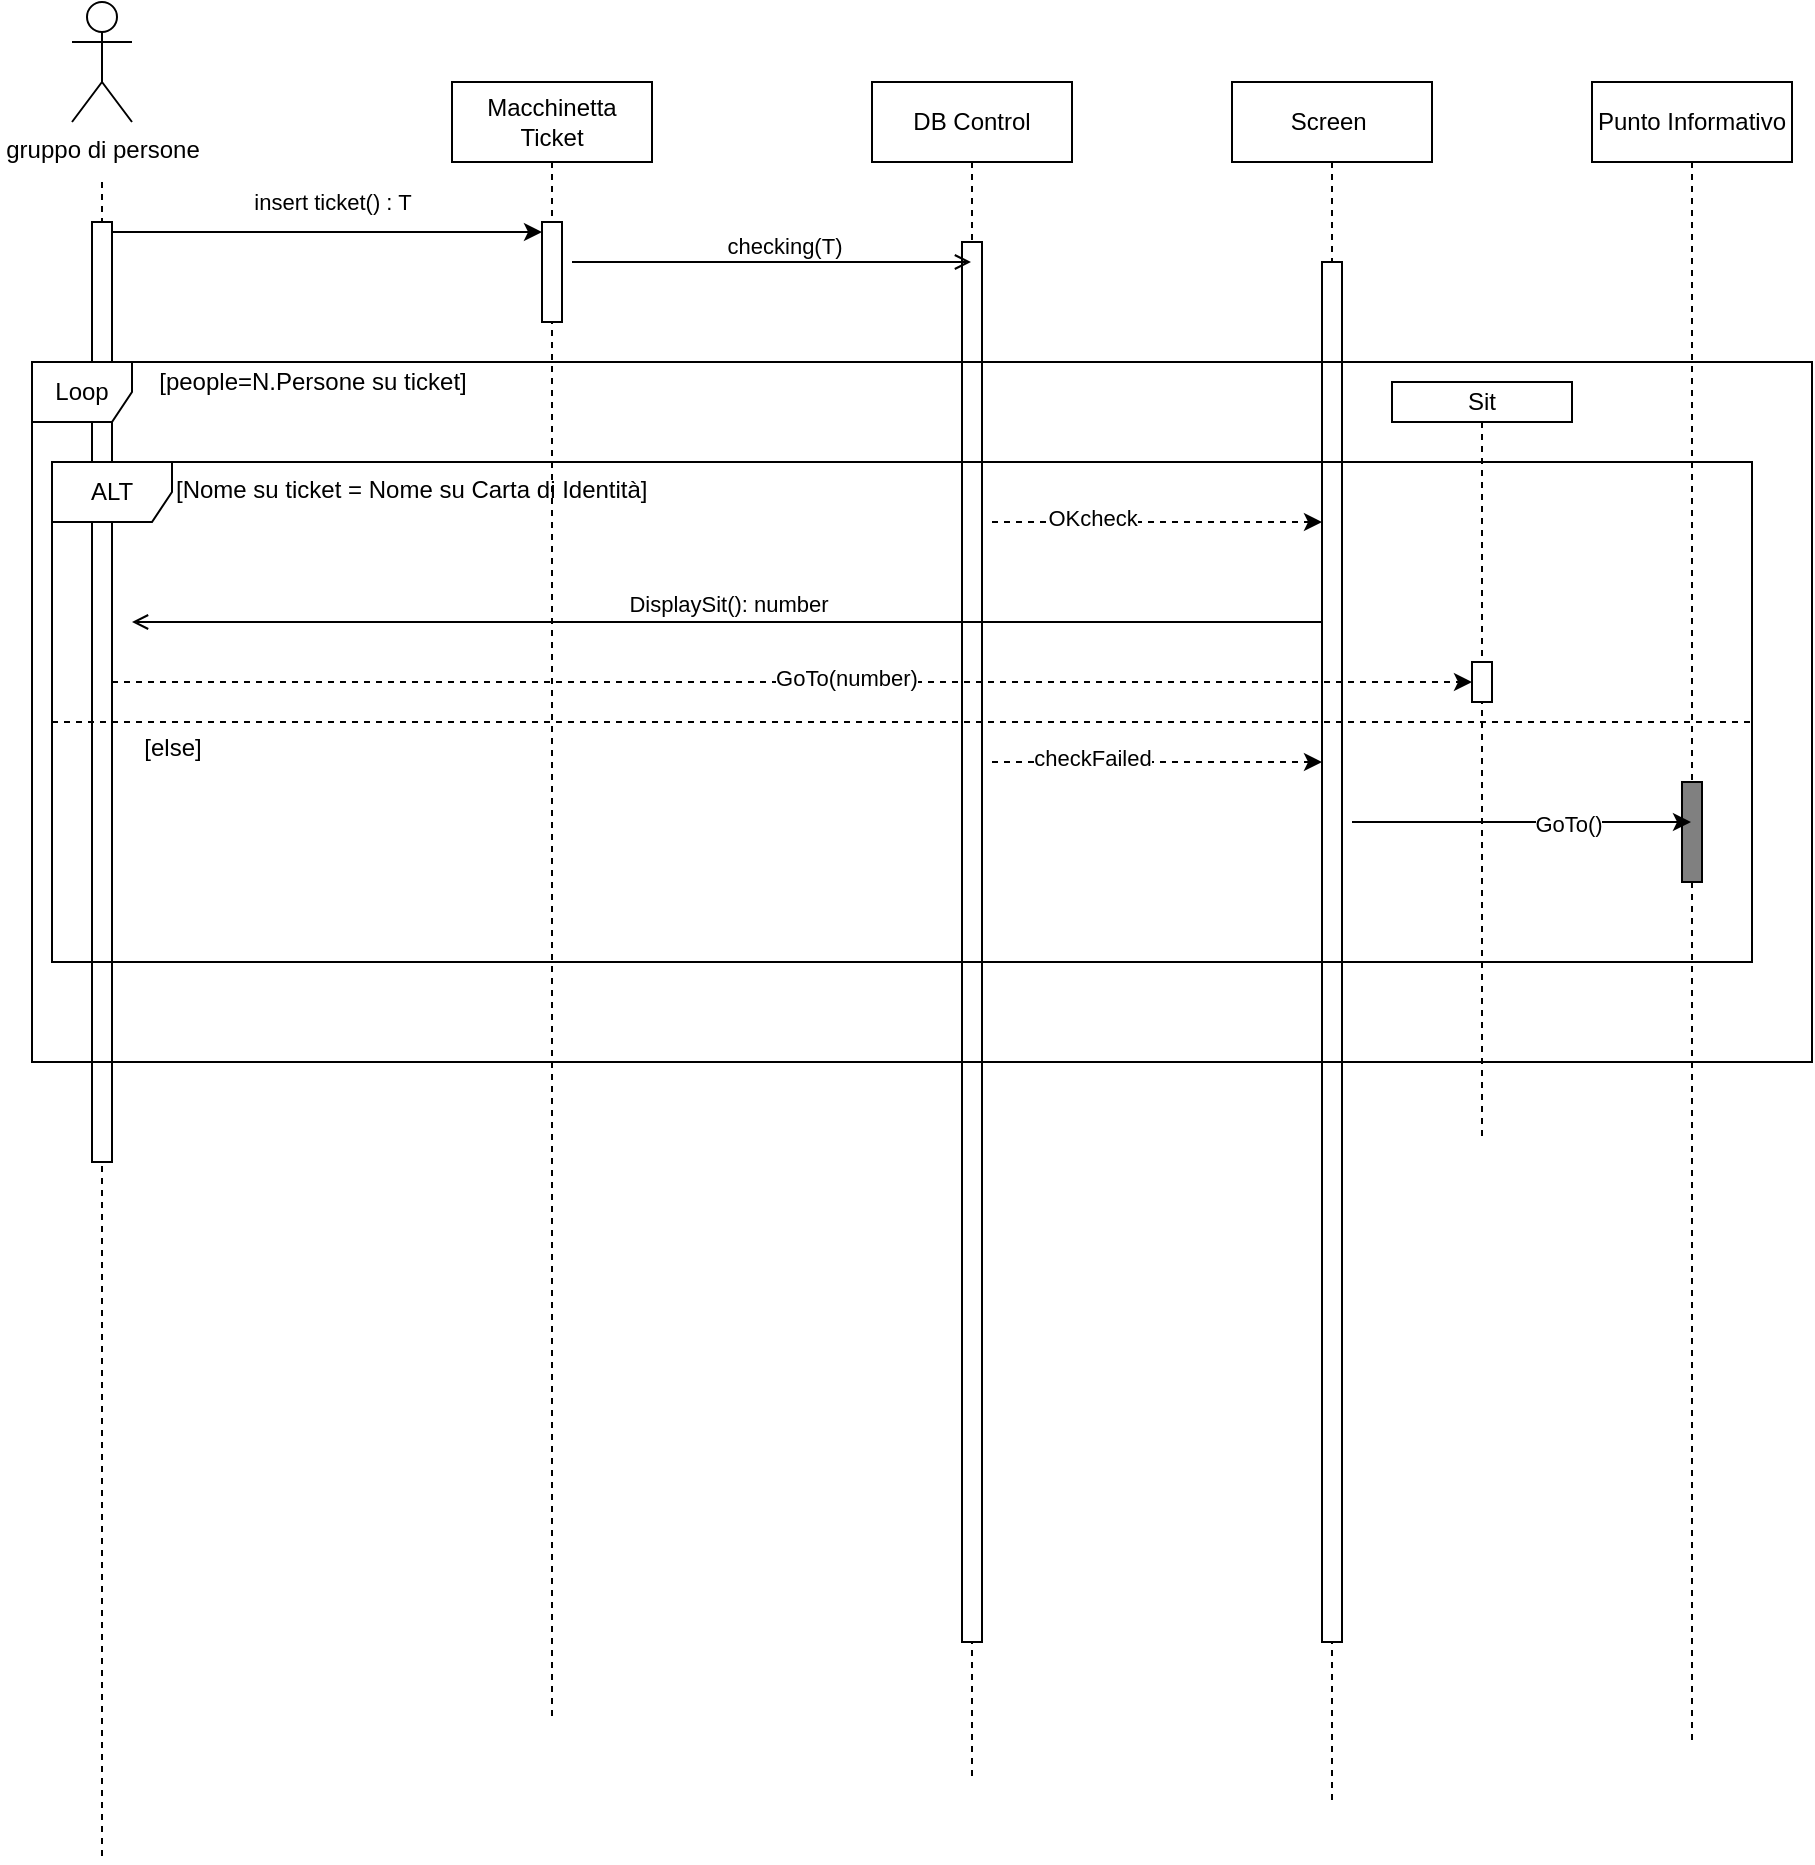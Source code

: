 <mxfile version="24.8.8" pages="5">
  <diagram name="Page-1" id="0R97-aA20Iwr5AAmAF8h">
    <mxGraphModel grid="1" page="1" gridSize="10" guides="1" tooltips="1" connect="1" arrows="1" fold="1" pageScale="1" pageWidth="850" pageHeight="1100" math="0" shadow="0">
      <root>
        <mxCell id="0" />
        <mxCell id="1" parent="0" />
        <mxCell id="XvwWXi0JNUm9FsYkXVrG-7" value="DB Control" style="shape=umlLifeline;perimeter=lifelinePerimeter;whiteSpace=wrap;html=1;container=1;dropTarget=0;collapsible=0;recursiveResize=0;outlineConnect=0;portConstraint=eastwest;newEdgeStyle={&quot;edgeStyle&quot;:&quot;elbowEdgeStyle&quot;,&quot;elbow&quot;:&quot;vertical&quot;,&quot;curved&quot;:0,&quot;rounded&quot;:0};" vertex="1" parent="1">
          <mxGeometry x="470" y="120" width="100" height="850" as="geometry" />
        </mxCell>
        <mxCell id="XvwWXi0JNUm9FsYkXVrG-12" value="" style="html=1;points=[[0,0,0,0,5],[0,1,0,0,-5],[1,0,0,0,5],[1,1,0,0,-5]];perimeter=orthogonalPerimeter;outlineConnect=0;targetShapes=umlLifeline;portConstraint=eastwest;newEdgeStyle={&quot;curved&quot;:0,&quot;rounded&quot;:0};" vertex="1" parent="XvwWXi0JNUm9FsYkXVrG-7">
          <mxGeometry x="45" y="80" width="10" height="700" as="geometry" />
        </mxCell>
        <mxCell id="XvwWXi0JNUm9FsYkXVrG-9" value="Macchinetta Ticket" style="shape=umlLifeline;perimeter=lifelinePerimeter;whiteSpace=wrap;html=1;container=1;dropTarget=0;collapsible=0;recursiveResize=0;outlineConnect=0;portConstraint=eastwest;newEdgeStyle={&quot;edgeStyle&quot;:&quot;elbowEdgeStyle&quot;,&quot;elbow&quot;:&quot;vertical&quot;,&quot;curved&quot;:0,&quot;rounded&quot;:0};" vertex="1" parent="1">
          <mxGeometry x="260" y="120" width="100" height="820" as="geometry" />
        </mxCell>
        <mxCell id="XvwWXi0JNUm9FsYkXVrG-10" value="" style="html=1;points=[[0,0,0,0,5],[0,1,0,0,-5],[1,0,0,0,5],[1,1,0,0,-5]];perimeter=orthogonalPerimeter;outlineConnect=0;targetShapes=umlLifeline;portConstraint=eastwest;newEdgeStyle={&quot;curved&quot;:0,&quot;rounded&quot;:0};" vertex="1" parent="XvwWXi0JNUm9FsYkXVrG-9">
          <mxGeometry x="45" y="70" width="10" height="50" as="geometry" />
        </mxCell>
        <mxCell id="XvwWXi0JNUm9FsYkXVrG-11" value="gruppo di persone" style="shape=umlActor;verticalLabelPosition=bottom;verticalAlign=top;html=1;" vertex="1" parent="1">
          <mxGeometry x="70" y="80" width="30" height="60" as="geometry" />
        </mxCell>
        <mxCell id="XvwWXi0JNUm9FsYkXVrG-14" value="Punto Informativo" style="shape=umlLifeline;perimeter=lifelinePerimeter;whiteSpace=wrap;html=1;container=1;dropTarget=0;collapsible=0;recursiveResize=0;outlineConnect=0;portConstraint=eastwest;newEdgeStyle={&quot;edgeStyle&quot;:&quot;elbowEdgeStyle&quot;,&quot;elbow&quot;:&quot;vertical&quot;,&quot;curved&quot;:0,&quot;rounded&quot;:0};" vertex="1" parent="1">
          <mxGeometry x="830" y="120" width="100" height="830" as="geometry" />
        </mxCell>
        <mxCell id="XvwWXi0JNUm9FsYkXVrG-15" value="" style="html=1;points=[[0,0,0,0,5],[0,1,0,0,-5],[1,0,0,0,5],[1,1,0,0,-5]];perimeter=orthogonalPerimeter;outlineConnect=0;targetShapes=umlLifeline;portConstraint=eastwest;newEdgeStyle={&quot;curved&quot;:0,&quot;rounded&quot;:0};fillColor=#808080;" vertex="1" parent="XvwWXi0JNUm9FsYkXVrG-14">
          <mxGeometry x="45" y="350" width="10" height="50" as="geometry" />
        </mxCell>
        <mxCell id="XvwWXi0JNUm9FsYkXVrG-16" value="Screen&amp;nbsp;" style="shape=umlLifeline;perimeter=lifelinePerimeter;whiteSpace=wrap;html=1;container=1;dropTarget=0;collapsible=0;recursiveResize=0;outlineConnect=0;portConstraint=eastwest;newEdgeStyle={&quot;edgeStyle&quot;:&quot;elbowEdgeStyle&quot;,&quot;elbow&quot;:&quot;vertical&quot;,&quot;curved&quot;:0,&quot;rounded&quot;:0};" vertex="1" parent="1">
          <mxGeometry x="650" y="120" width="100" height="860" as="geometry" />
        </mxCell>
        <mxCell id="XvwWXi0JNUm9FsYkXVrG-17" value="" style="html=1;points=[[0,0,0,0,5],[0,1,0,0,-5],[1,0,0,0,5],[1,1,0,0,-5]];perimeter=orthogonalPerimeter;outlineConnect=0;targetShapes=umlLifeline;portConstraint=eastwest;newEdgeStyle={&quot;curved&quot;:0,&quot;rounded&quot;:0};" vertex="1" parent="XvwWXi0JNUm9FsYkXVrG-16">
          <mxGeometry x="45" y="90" width="10" height="690" as="geometry" />
        </mxCell>
        <mxCell id="XvwWXi0JNUm9FsYkXVrG-18" value="" style="shape=umlLifeline;perimeter=lifelinePerimeter;whiteSpace=wrap;html=1;container=1;dropTarget=0;collapsible=0;recursiveResize=0;outlineConnect=0;portConstraint=eastwest;newEdgeStyle={&quot;edgeStyle&quot;:&quot;elbowEdgeStyle&quot;,&quot;elbow&quot;:&quot;vertical&quot;,&quot;curved&quot;:0,&quot;rounded&quot;:0};size=0;" vertex="1" parent="1">
          <mxGeometry x="35" y="170" width="100" height="840" as="geometry" />
        </mxCell>
        <mxCell id="XvwWXi0JNUm9FsYkXVrG-19" value="" style="html=1;points=[[0,0,0,0,5],[0,1,0,0,-5],[1,0,0,0,5],[1,1,0,0,-5]];perimeter=orthogonalPerimeter;outlineConnect=0;targetShapes=umlLifeline;portConstraint=eastwest;newEdgeStyle={&quot;curved&quot;:0,&quot;rounded&quot;:0};" vertex="1" parent="XvwWXi0JNUm9FsYkXVrG-18">
          <mxGeometry x="45" y="20" width="10" height="470" as="geometry" />
        </mxCell>
        <mxCell id="XvwWXi0JNUm9FsYkXVrG-21" value="" style="endArrow=classic;html=1;rounded=0;exitX=1;exitY=0;exitDx=0;exitDy=5;exitPerimeter=0;entryX=0;entryY=0;entryDx=0;entryDy=5;entryPerimeter=0;" edge="1" parent="1" source="XvwWXi0JNUm9FsYkXVrG-19" target="XvwWXi0JNUm9FsYkXVrG-10">
          <mxGeometry width="50" height="50" relative="1" as="geometry">
            <mxPoint x="460" y="380" as="sourcePoint" />
            <mxPoint x="510" y="330" as="targetPoint" />
          </mxGeometry>
        </mxCell>
        <mxCell id="XvwWXi0JNUm9FsYkXVrG-22" value="insert ticket() : T" style="edgeLabel;html=1;align=center;verticalAlign=middle;resizable=0;points=[];" connectable="0" vertex="1" parent="XvwWXi0JNUm9FsYkXVrG-21">
          <mxGeometry x="-0.04" y="-3" relative="1" as="geometry">
            <mxPoint x="7" y="-18" as="offset" />
          </mxGeometry>
        </mxCell>
        <mxCell id="XvwWXi0JNUm9FsYkXVrG-25" value="Loop" style="shape=umlFrame;whiteSpace=wrap;html=1;pointerEvents=0;recursiveResize=0;container=1;collapsible=0;width=50;" vertex="1" parent="1">
          <mxGeometry x="50" y="260" width="890" height="350" as="geometry" />
        </mxCell>
        <mxCell id="XvwWXi0JNUm9FsYkXVrG-29" value="ALT" style="shape=umlFrame;whiteSpace=wrap;html=1;pointerEvents=0;recursiveResize=0;container=1;collapsible=0;width=60;height=30;" vertex="1" parent="XvwWXi0JNUm9FsYkXVrG-25">
          <mxGeometry x="10" y="50" width="850" height="250" as="geometry" />
        </mxCell>
        <mxCell id="XvwWXi0JNUm9FsYkXVrG-30" value="[Nome su ticket = Nome su Carta di Identità]" style="text;html=1;" vertex="1" parent="XvwWXi0JNUm9FsYkXVrG-29">
          <mxGeometry width="250" height="20" relative="1" as="geometry">
            <mxPoint x="60" as="offset" />
          </mxGeometry>
        </mxCell>
        <mxCell id="XvwWXi0JNUm9FsYkXVrG-31" value="" style="line;strokeWidth=1;dashed=1;labelPosition=center;verticalLabelPosition=bottom;align=left;verticalAlign=top;spacingLeft=20;spacingTop=15;html=1;whiteSpace=wrap;" vertex="1" parent="XvwWXi0JNUm9FsYkXVrG-29">
          <mxGeometry y="125" width="850" height="10" as="geometry" />
        </mxCell>
        <mxCell id="XvwWXi0JNUm9FsYkXVrG-36" value="" style="html=1;labelBackgroundColor=#ffffff;startArrow=none;startFill=0;startSize=6;endArrow=classic;endFill=1;endSize=6;jettySize=auto;orthogonalLoop=1;strokeWidth=1;dashed=1;fontSize=14;rounded=0;" edge="1" parent="XvwWXi0JNUm9FsYkXVrG-29" target="XvwWXi0JNUm9FsYkXVrG-17">
          <mxGeometry width="60" height="60" relative="1" as="geometry">
            <mxPoint x="470" y="30" as="sourcePoint" />
            <mxPoint x="605" y="30" as="targetPoint" />
          </mxGeometry>
        </mxCell>
        <mxCell id="XvwWXi0JNUm9FsYkXVrG-37" value="OKcheck" style="edgeLabel;html=1;align=center;verticalAlign=middle;resizable=0;points=[];" connectable="0" vertex="1" parent="XvwWXi0JNUm9FsYkXVrG-36">
          <mxGeometry x="-0.399" y="2" relative="1" as="geometry">
            <mxPoint as="offset" />
          </mxGeometry>
        </mxCell>
        <mxCell id="XvwWXi0JNUm9FsYkXVrG-40" value="" style="html=1;labelBackgroundColor=#ffffff;startArrow=none;startFill=0;startSize=6;endArrow=classic;endFill=1;endSize=6;jettySize=auto;orthogonalLoop=1;strokeWidth=1;dashed=1;fontSize=14;rounded=0;" edge="1" parent="XvwWXi0JNUm9FsYkXVrG-29">
          <mxGeometry width="60" height="60" relative="1" as="geometry">
            <mxPoint x="470" y="150" as="sourcePoint" />
            <mxPoint x="635" y="150" as="targetPoint" />
          </mxGeometry>
        </mxCell>
        <mxCell id="XvwWXi0JNUm9FsYkXVrG-41" value="checkFailed" style="edgeLabel;html=1;align=center;verticalAlign=middle;resizable=0;points=[];" connectable="0" vertex="1" parent="XvwWXi0JNUm9FsYkXVrG-40">
          <mxGeometry x="-0.399" y="2" relative="1" as="geometry">
            <mxPoint as="offset" />
          </mxGeometry>
        </mxCell>
        <mxCell id="XvwWXi0JNUm9FsYkXVrG-42" value="" style="edgeStyle=none;orthogonalLoop=1;jettySize=auto;html=1;rounded=0;" edge="1" parent="XvwWXi0JNUm9FsYkXVrG-29" target="XvwWXi0JNUm9FsYkXVrG-14">
          <mxGeometry width="100" relative="1" as="geometry">
            <mxPoint x="650" y="180" as="sourcePoint" />
            <mxPoint x="750" y="180" as="targetPoint" />
            <Array as="points" />
          </mxGeometry>
        </mxCell>
        <mxCell id="XvwWXi0JNUm9FsYkXVrG-43" value="GoTo()" style="edgeLabel;html=1;align=center;verticalAlign=middle;resizable=0;points=[];" connectable="0" vertex="1" parent="XvwWXi0JNUm9FsYkXVrG-42">
          <mxGeometry x="0.268" y="-1" relative="1" as="geometry">
            <mxPoint as="offset" />
          </mxGeometry>
        </mxCell>
        <mxCell id="XvwWXi0JNUm9FsYkXVrG-50" value="" style="html=1;labelBackgroundColor=#ffffff;startArrow=none;startFill=0;startSize=6;endArrow=classic;endFill=1;endSize=6;jettySize=auto;orthogonalLoop=1;strokeWidth=1;dashed=1;fontSize=14;rounded=0;" edge="1" parent="XvwWXi0JNUm9FsYkXVrG-29">
          <mxGeometry width="60" height="60" relative="1" as="geometry">
            <mxPoint x="30" y="110" as="sourcePoint" />
            <mxPoint x="710" y="110" as="targetPoint" />
          </mxGeometry>
        </mxCell>
        <mxCell id="XvwWXi0JNUm9FsYkXVrG-51" value="GoTo(number)" style="edgeLabel;html=1;align=center;verticalAlign=middle;resizable=0;points=[];" connectable="0" vertex="1" parent="XvwWXi0JNUm9FsYkXVrG-50">
          <mxGeometry x="0.079" y="2" relative="1" as="geometry">
            <mxPoint as="offset" />
          </mxGeometry>
        </mxCell>
        <mxCell id="XvwWXi0JNUm9FsYkXVrG-33" value="[people=N.Persone su ticket]" style="text;html=1;align=center;verticalAlign=middle;resizable=0;points=[];autosize=1;strokeColor=none;fillColor=none;" vertex="1" parent="XvwWXi0JNUm9FsYkXVrG-25">
          <mxGeometry x="50" y="-5" width="180" height="30" as="geometry" />
        </mxCell>
        <mxCell id="XvwWXi0JNUm9FsYkXVrG-46" value="Sit" style="shape=umlLifeline;perimeter=lifelinePerimeter;whiteSpace=wrap;html=1;container=1;dropTarget=0;collapsible=0;recursiveResize=0;outlineConnect=0;portConstraint=eastwest;newEdgeStyle={&quot;edgeStyle&quot;:&quot;elbowEdgeStyle&quot;,&quot;elbow&quot;:&quot;vertical&quot;,&quot;curved&quot;:0,&quot;rounded&quot;:0};size=20;" vertex="1" parent="XvwWXi0JNUm9FsYkXVrG-25">
          <mxGeometry x="680" y="10" width="90" height="380" as="geometry" />
        </mxCell>
        <mxCell id="XvwWXi0JNUm9FsYkXVrG-47" value="" style="html=1;points=[[0,0,0,0,5],[0,1,0,0,-5],[1,0,0,0,5],[1,1,0,0,-5]];perimeter=orthogonalPerimeter;outlineConnect=0;targetShapes=umlLifeline;portConstraint=eastwest;newEdgeStyle={&quot;curved&quot;:0,&quot;rounded&quot;:0};" vertex="1" parent="XvwWXi0JNUm9FsYkXVrG-46">
          <mxGeometry x="40" y="140" width="10" height="20" as="geometry" />
        </mxCell>
        <mxCell id="XvwWXi0JNUm9FsYkXVrG-35" value="[else]" style="text;html=1;align=center;verticalAlign=middle;resizable=0;points=[];autosize=1;strokeColor=none;fillColor=none;" vertex="1" parent="1">
          <mxGeometry x="95" y="438" width="50" height="30" as="geometry" />
        </mxCell>
        <mxCell id="XvwWXi0JNUm9FsYkXVrG-52" value="" style="html=1;verticalAlign=bottom;labelBackgroundColor=none;endArrow=open;endFill=0;rounded=0;" edge="1" parent="1" target="XvwWXi0JNUm9FsYkXVrG-7">
          <mxGeometry width="160" relative="1" as="geometry">
            <mxPoint x="320" y="210" as="sourcePoint" />
            <mxPoint x="480" y="210" as="targetPoint" />
          </mxGeometry>
        </mxCell>
        <mxCell id="XvwWXi0JNUm9FsYkXVrG-53" value="checking(T)" style="edgeLabel;html=1;align=center;verticalAlign=middle;resizable=0;points=[];" connectable="0" vertex="1" parent="XvwWXi0JNUm9FsYkXVrG-52">
          <mxGeometry x="0.056" y="8" relative="1" as="geometry">
            <mxPoint as="offset" />
          </mxGeometry>
        </mxCell>
        <mxCell id="XvwWXi0JNUm9FsYkXVrG-54" value="&lt;span style=&quot;background-color: rgb(255, 255, 255);&quot;&gt;DisplaySit(): number&lt;/span&gt;" style="html=1;verticalAlign=bottom;labelBackgroundColor=none;endArrow=open;endFill=0;rounded=0;" edge="1" parent="1" source="XvwWXi0JNUm9FsYkXVrG-17">
          <mxGeometry width="160" relative="1" as="geometry">
            <mxPoint x="490" y="380" as="sourcePoint" />
            <mxPoint x="100" y="390" as="targetPoint" />
          </mxGeometry>
        </mxCell>
      </root>
    </mxGraphModel>
  </diagram>
  <diagram id="bZE7wSgFILEbB5xhID7Z" name="Page-5">
    <mxGraphModel grid="1" page="1" gridSize="10" guides="1" tooltips="1" connect="1" arrows="1" fold="1" pageScale="1" pageWidth="850" pageHeight="1100" math="0" shadow="0">
      <root>
        <mxCell id="0" />
        <mxCell id="1" parent="0" />
        <mxCell id="5WeY3YckCjlo0PipBaV6-1" value="" style="ellipse;fillColor=strokeColor;html=1;" vertex="1" parent="1">
          <mxGeometry x="380" y="90" width="30" height="30" as="geometry" />
        </mxCell>
        <mxCell id="5WeY3YckCjlo0PipBaV6-3" value="" style="endArrow=open;startArrow=none;endFill=0;startFill=0;endSize=8;html=1;verticalAlign=bottom;labelBackgroundColor=none;strokeWidth=1;rounded=0;" edge="1" parent="1">
          <mxGeometry width="160" relative="1" as="geometry">
            <mxPoint x="394.5" y="110" as="sourcePoint" />
            <mxPoint x="394.5" y="200" as="targetPoint" />
          </mxGeometry>
        </mxCell>
        <mxCell id="5WeY3YckCjlo0PipBaV6-6" value="Vuoto" style="shape=folder;align=center;verticalAlign=middle;fontStyle=0;tabWidth=100;tabHeight=30;tabPosition=left;html=1;boundedLbl=1;labelInHeader=1;rounded=1;absoluteArcSize=1;arcSize=10;whiteSpace=wrap;" vertex="1" parent="1">
          <mxGeometry x="340" y="200" width="140" height="90" as="geometry" />
        </mxCell>
        <mxCell id="5WeY3YckCjlo0PipBaV6-9" value="entry/ PostiFree = total" style="text;html=1;align=center;verticalAlign=middle;resizable=0;points=[];autosize=1;strokeColor=none;fillColor=none;" vertex="1" parent="1">
          <mxGeometry x="340" y="238" width="140" height="30" as="geometry" />
        </mxCell>
        <mxCell id="5WeY3YckCjlo0PipBaV6-10" value="" style="endArrow=open;startArrow=none;endFill=0;startFill=0;endSize=8;html=1;verticalAlign=bottom;labelBackgroundColor=none;strokeWidth=1;rounded=0;" edge="1" parent="1">
          <mxGeometry width="160" relative="1" as="geometry">
            <mxPoint x="460" y="290" as="sourcePoint" />
            <mxPoint x="460" y="380" as="targetPoint" />
          </mxGeometry>
        </mxCell>
        <mxCell id="5WeY3YckCjlo0PipBaV6-11" value="parzialmente occupati" style="rounded=1;whiteSpace=wrap;html=1;" vertex="1" parent="1">
          <mxGeometry x="350" y="380" width="120" height="60" as="geometry" />
        </mxCell>
        <mxCell id="5WeY3YckCjlo0PipBaV6-12" value="" style="endArrow=open;startArrow=none;endFill=0;startFill=0;endSize=8;html=1;verticalAlign=bottom;labelBackgroundColor=none;strokeWidth=1;rounded=0;entryX=0.25;entryY=1;entryDx=0;entryDy=0;entryPerimeter=0;exitX=0.192;exitY=-0.033;exitDx=0;exitDy=0;exitPerimeter=0;" edge="1" parent="1" source="5WeY3YckCjlo0PipBaV6-11" target="5WeY3YckCjlo0PipBaV6-6">
          <mxGeometry width="160" relative="1" as="geometry">
            <mxPoint x="310" y="290" as="sourcePoint" />
            <mxPoint x="310" y="380" as="targetPoint" />
          </mxGeometry>
        </mxCell>
        <mxCell id="5WeY3YckCjlo0PipBaV6-13" value="" style="endArrow=open;startArrow=none;endFill=0;startFill=0;endSize=8;html=1;verticalAlign=bottom;labelBackgroundColor=none;strokeWidth=1;rounded=0;exitX=1;exitY=0.25;exitDx=0;exitDy=0;edgeStyle=orthogonalEdgeStyle;entryX=1;entryY=1;entryDx=0;entryDy=0;" edge="1" parent="1" source="5WeY3YckCjlo0PipBaV6-11" target="5WeY3YckCjlo0PipBaV6-11">
          <mxGeometry width="160" relative="1" as="geometry">
            <mxPoint x="510" y="380" as="sourcePoint" />
            <mxPoint x="640" y="440" as="targetPoint" />
            <Array as="points">
              <mxPoint x="530" y="395" />
              <mxPoint x="530" y="441" />
            </Array>
          </mxGeometry>
        </mxCell>
        <mxCell id="5WeY3YckCjlo0PipBaV6-15" value="" style="endArrow=open;startArrow=none;endFill=0;startFill=0;endSize=8;html=1;verticalAlign=bottom;labelBackgroundColor=none;strokeWidth=1;rounded=0;exitX=0;exitY=0.25;exitDx=0;exitDy=0;edgeStyle=orthogonalEdgeStyle;entryX=0;entryY=1;entryDx=0;entryDy=0;" edge="1" parent="1" source="5WeY3YckCjlo0PipBaV6-11" target="5WeY3YckCjlo0PipBaV6-11">
          <mxGeometry width="160" relative="1" as="geometry">
            <mxPoint x="70" y="40" as="sourcePoint" />
            <mxPoint x="220" y="330" as="targetPoint" />
            <Array as="points">
              <mxPoint x="350" y="390" />
              <mxPoint x="280" y="390" />
              <mxPoint x="280" y="440" />
            </Array>
          </mxGeometry>
        </mxCell>
        <mxCell id="5WeY3YckCjlo0PipBaV6-16" value="Full" style="shape=folder;align=center;verticalAlign=middle;fontStyle=0;tabWidth=100;tabHeight=30;tabPosition=left;html=1;boundedLbl=1;labelInHeader=1;rounded=1;absoluteArcSize=1;arcSize=10;whiteSpace=wrap;" vertex="1" parent="1">
          <mxGeometry x="350" y="550" width="140" height="90" as="geometry" />
        </mxCell>
        <mxCell id="5WeY3YckCjlo0PipBaV6-17" value="" style="endArrow=open;startArrow=none;endFill=0;startFill=0;endSize=8;html=1;verticalAlign=bottom;labelBackgroundColor=none;strokeWidth=1;rounded=0;entryX=0.25;entryY=1;entryDx=0;entryDy=0;exitX=0.192;exitY=-0.033;exitDx=0;exitDy=0;exitPerimeter=0;" edge="1" parent="1" target="5WeY3YckCjlo0PipBaV6-11">
          <mxGeometry width="160" relative="1" as="geometry">
            <mxPoint x="378" y="548" as="sourcePoint" />
            <mxPoint x="380" y="460" as="targetPoint" />
          </mxGeometry>
        </mxCell>
        <mxCell id="5WeY3YckCjlo0PipBaV6-18" value="" style="endArrow=open;startArrow=none;endFill=0;startFill=0;endSize=8;html=1;verticalAlign=bottom;labelBackgroundColor=none;strokeWidth=1;rounded=0;entryX=0;entryY=0;entryDx=100;entryDy=0;entryPerimeter=0;" edge="1" parent="1" target="5WeY3YckCjlo0PipBaV6-16">
          <mxGeometry width="160" relative="1" as="geometry">
            <mxPoint x="450" y="440" as="sourcePoint" />
            <mxPoint x="450" y="530" as="targetPoint" />
          </mxGeometry>
        </mxCell>
        <mxCell id="5WeY3YckCjlo0PipBaV6-19" value="in / freeSeats--" style="text;html=1;align=center;verticalAlign=middle;resizable=0;points=[];autosize=1;strokeColor=none;fillColor=none;" vertex="1" parent="1">
          <mxGeometry x="470" y="300" width="100" height="30" as="geometry" />
        </mxCell>
        <mxCell id="5WeY3YckCjlo0PipBaV6-20" value="in [freeSeats &amp;gt; 1] / FreeSeats --" style="text;html=1;align=center;verticalAlign=middle;resizable=0;points=[];autosize=1;strokeColor=none;fillColor=none;" vertex="1" parent="1">
          <mxGeometry x="490" y="370" width="190" height="30" as="geometry" />
        </mxCell>
        <mxCell id="5WeY3YckCjlo0PipBaV6-21" value="out [freeSeats &amp;lt; total - 1] / FreeSeats ++" style="text;html=1;align=center;verticalAlign=middle;resizable=0;points=[];autosize=1;strokeColor=none;fillColor=none;" vertex="1" parent="1">
          <mxGeometry x="110" y="360" width="240" height="30" as="geometry" />
        </mxCell>
        <mxCell id="5WeY3YckCjlo0PipBaV6-22" value="&lt;span style=&quot;color: rgb(0, 0, 0); font-family: Helvetica; font-size: 12px; font-style: normal; font-variant-ligatures: normal; font-variant-caps: normal; font-weight: 400; letter-spacing: normal; orphans: 2; text-align: center; text-indent: 0px; text-transform: none; widows: 2; word-spacing: 0px; -webkit-text-stroke-width: 0px; white-space: nowrap; background-color: rgb(251, 251, 251); text-decoration-thickness: initial; text-decoration-style: initial; text-decoration-color: initial; display: inline !important; float: none;&quot;&gt;in [freeSeats&amp;nbsp; 1] / FreeSeats --&lt;/span&gt;" style="text;whiteSpace=wrap;html=1;" vertex="1" parent="1">
          <mxGeometry x="470" y="490" width="200" height="40" as="geometry" />
        </mxCell>
        <mxCell id="5WeY3YckCjlo0PipBaV6-23" value="out / FreeSeats ++" style="text;html=1;align=center;verticalAlign=middle;resizable=0;points=[];autosize=1;strokeColor=none;fillColor=none;" vertex="1" parent="1">
          <mxGeometry x="250" y="490" width="120" height="30" as="geometry" />
        </mxCell>
        <mxCell id="5WeY3YckCjlo0PipBaV6-24" value="&lt;span style=&quot;color: rgb(0, 0, 0); font-family: Helvetica; font-size: 12px; font-style: normal; font-variant-ligatures: normal; font-variant-caps: normal; font-weight: 400; letter-spacing: normal; orphans: 2; text-align: center; text-indent: 0px; text-transform: none; widows: 2; word-spacing: 0px; -webkit-text-stroke-width: 0px; white-space: nowrap; background-color: rgb(251, 251, 251); text-decoration-thickness: initial; text-decoration-style: initial; text-decoration-color: initial; display: inline !important; float: none;&quot;&gt;out [freeSeats == total - 1] / FreeSeats ++&lt;/span&gt;" style="text;whiteSpace=wrap;html=1;" vertex="1" parent="1">
          <mxGeometry x="140" y="300" width="250" height="40" as="geometry" />
        </mxCell>
      </root>
    </mxGraphModel>
  </diagram>
  <diagram id="PI8_q_xNOKY1vZcPeqg1" name="Page-2">
    <mxGraphModel grid="1" page="1" gridSize="10" guides="1" tooltips="1" connect="1" arrows="1" fold="1" pageScale="1" pageWidth="850" pageHeight="1100" math="0" shadow="0">
      <root>
        <mxCell id="0" />
        <mxCell id="1" parent="0" />
        <mxCell id="WiCvmb4gP9_r95TjXvdp-1" value="" style="ellipse;fillColor=strokeColor;html=1;" vertex="1" parent="1">
          <mxGeometry x="380" y="60" width="30" height="30" as="geometry" />
        </mxCell>
        <mxCell id="WiCvmb4gP9_r95TjXvdp-2" value="ingresso" style="rounded=1;whiteSpace=wrap;html=1;" vertex="1" parent="1">
          <mxGeometry x="345" y="170" width="100" height="50" as="geometry" />
        </mxCell>
        <mxCell id="WiCvmb4gP9_r95TjXvdp-6" value="Coda in biglietteria" style="rounded=1;whiteSpace=wrap;html=1;" vertex="1" parent="1">
          <mxGeometry x="660" y="170" width="100" height="50" as="geometry" />
        </mxCell>
        <mxCell id="WiCvmb4gP9_r95TjXvdp-8" value="buy ticket" style="rounded=1;whiteSpace=wrap;html=1;" vertex="1" parent="1">
          <mxGeometry x="660" y="320" width="100" height="50" as="geometry" />
        </mxCell>
        <mxCell id="WiCvmb4gP9_r95TjXvdp-39" style="edgeStyle=orthogonalEdgeStyle;rounded=0;orthogonalLoop=1;jettySize=auto;html=1;entryX=0.5;entryY=0;entryDx=0;entryDy=0;" edge="1" parent="1" source="WiCvmb4gP9_r95TjXvdp-10" target="WiCvmb4gP9_r95TjXvdp-38">
          <mxGeometry relative="1" as="geometry" />
        </mxCell>
        <mxCell id="WiCvmb4gP9_r95TjXvdp-40" value="coda finita" style="edgeLabel;html=1;align=center;verticalAlign=middle;resizable=0;points=[];" connectable="0" vertex="1" parent="WiCvmb4gP9_r95TjXvdp-39">
          <mxGeometry x="-0.221" y="-1" relative="1" as="geometry">
            <mxPoint as="offset" />
          </mxGeometry>
        </mxCell>
        <mxCell id="WiCvmb4gP9_r95TjXvdp-10" value="coda alla Sala" style="rounded=1;whiteSpace=wrap;html=1;" vertex="1" parent="1">
          <mxGeometry x="345" y="320" width="100" height="50" as="geometry" />
        </mxCell>
        <mxCell id="WiCvmb4gP9_r95TjXvdp-23" value="[no tickets]" style="endArrow=open;startArrow=none;endFill=0;startFill=0;endSize=8;html=1;verticalAlign=bottom;dashed=1;labelBackgroundColor=none;rounded=0;exitX=1;exitY=0.5;exitDx=0;exitDy=0;entryX=0;entryY=0.5;entryDx=0;entryDy=0;" edge="1" parent="1" source="WiCvmb4gP9_r95TjXvdp-2" target="WiCvmb4gP9_r95TjXvdp-6">
          <mxGeometry width="160" relative="1" as="geometry">
            <mxPoint x="340" y="320" as="sourcePoint" />
            <mxPoint x="660" y="200" as="targetPoint" />
          </mxGeometry>
        </mxCell>
        <mxCell id="WiCvmb4gP9_r95TjXvdp-25" value="coda finita" style="endArrow=open;startArrow=none;endFill=0;startFill=0;endSize=8;html=1;verticalAlign=bottom;dashed=1;labelBackgroundColor=none;rounded=0;exitX=0.372;exitY=1.008;exitDx=0;exitDy=0;entryX=0.412;entryY=-0.024;entryDx=0;entryDy=0;entryPerimeter=0;exitPerimeter=0;" edge="1" parent="1" source="WiCvmb4gP9_r95TjXvdp-6" target="WiCvmb4gP9_r95TjXvdp-8">
          <mxGeometry x="-0.169" y="31" width="160" relative="1" as="geometry">
            <mxPoint x="450" y="205" as="sourcePoint" />
            <mxPoint x="670" y="205" as="targetPoint" />
            <mxPoint as="offset" />
          </mxGeometry>
        </mxCell>
        <mxCell id="WiCvmb4gP9_r95TjXvdp-27" value="ticket received [no garments]" style="endArrow=open;startArrow=none;endFill=0;startFill=0;endSize=8;html=1;verticalAlign=bottom;dashed=1;labelBackgroundColor=none;rounded=0;exitX=0;exitY=0.5;exitDx=0;exitDy=0;entryX=1;entryY=0.5;entryDx=0;entryDy=0;" edge="1" parent="1" source="WiCvmb4gP9_r95TjXvdp-8" target="WiCvmb4gP9_r95TjXvdp-10">
          <mxGeometry width="160" relative="1" as="geometry">
            <mxPoint x="460" y="215" as="sourcePoint" />
            <mxPoint x="680" y="215" as="targetPoint" />
          </mxGeometry>
        </mxCell>
        <mxCell id="WiCvmb4gP9_r95TjXvdp-28" value="" style="endArrow=open;startArrow=none;endFill=0;startFill=0;endSize=8;html=1;verticalAlign=bottom;dashed=1;labelBackgroundColor=none;rounded=0;exitX=0.5;exitY=1;exitDx=0;exitDy=0;entryX=0.5;entryY=0;entryDx=0;entryDy=0;" edge="1" parent="1" source="WiCvmb4gP9_r95TjXvdp-1" target="WiCvmb4gP9_r95TjXvdp-2">
          <mxGeometry width="160" relative="1" as="geometry">
            <mxPoint x="470" y="225" as="sourcePoint" />
            <mxPoint x="690" y="225" as="targetPoint" />
          </mxGeometry>
        </mxCell>
        <mxCell id="WiCvmb4gP9_r95TjXvdp-29" value="" style="endArrow=open;startArrow=none;endFill=0;startFill=0;endSize=8;html=1;verticalAlign=bottom;dashed=1;labelBackgroundColor=none;rounded=0;exitX=0.5;exitY=1;exitDx=0;exitDy=0;entryX=0.5;entryY=0;entryDx=0;entryDy=0;" edge="1" parent="1" target="WiCvmb4gP9_r95TjXvdp-10">
          <mxGeometry width="160" relative="1" as="geometry">
            <mxPoint x="394.5" y="220" as="sourcePoint" />
            <mxPoint x="394.5" y="300" as="targetPoint" />
          </mxGeometry>
        </mxCell>
        <mxCell id="WiCvmb4gP9_r95TjXvdp-30" value="" style="endArrow=open;startArrow=none;endFill=0;startFill=0;endSize=8;html=1;verticalAlign=bottom;labelBackgroundColor=none;strokeWidth=1;rounded=0;exitX=0.5;exitY=1;exitDx=0;exitDy=0;entryX=0.5;entryY=0;entryDx=0;entryDy=0;" edge="1" parent="1" source="WiCvmb4gP9_r95TjXvdp-2" target="WiCvmb4gP9_r95TjXvdp-10">
          <mxGeometry width="160" relative="1" as="geometry">
            <mxPoint x="340" y="320" as="sourcePoint" />
            <mxPoint x="500" y="320" as="targetPoint" />
          </mxGeometry>
        </mxCell>
        <mxCell id="WiCvmb4gP9_r95TjXvdp-37" value="[has ticket but not garments]" style="edgeLabel;html=1;align=center;verticalAlign=middle;resizable=0;points=[];" connectable="0" vertex="1" parent="WiCvmb4gP9_r95TjXvdp-30">
          <mxGeometry x="-0.355" y="-1" relative="1" as="geometry">
            <mxPoint as="offset" />
          </mxGeometry>
        </mxCell>
        <mxCell id="WiCvmb4gP9_r95TjXvdp-31" value="" style="endArrow=open;startArrow=none;endFill=0;startFill=0;endSize=8;html=1;verticalAlign=bottom;labelBackgroundColor=none;strokeWidth=1;rounded=0;entryX=1;entryY=0.5;entryDx=0;entryDy=0;" edge="1" parent="1" target="WiCvmb4gP9_r95TjXvdp-10">
          <mxGeometry width="160" relative="1" as="geometry">
            <mxPoint x="660" y="344.5" as="sourcePoint" />
            <mxPoint x="450" y="344.5" as="targetPoint" />
          </mxGeometry>
        </mxCell>
        <mxCell id="WiCvmb4gP9_r95TjXvdp-32" value="" style="endArrow=open;startArrow=none;endFill=0;startFill=0;endSize=8;html=1;verticalAlign=bottom;labelBackgroundColor=none;strokeWidth=1;rounded=0;entryX=0.436;entryY=0.008;entryDx=0;entryDy=0;entryPerimeter=0;exitX=0.397;exitY=0.934;exitDx=0;exitDy=0;exitPerimeter=0;" edge="1" parent="1" source="WiCvmb4gP9_r95TjXvdp-6" target="WiCvmb4gP9_r95TjXvdp-8">
          <mxGeometry width="160" relative="1" as="geometry">
            <mxPoint x="700" y="220" as="sourcePoint" />
            <mxPoint x="415" y="340" as="targetPoint" />
            <Array as="points">
              <mxPoint x="700" y="270" />
            </Array>
          </mxGeometry>
        </mxCell>
        <mxCell id="WiCvmb4gP9_r95TjXvdp-33" value="" style="endArrow=open;startArrow=none;endFill=0;startFill=0;endSize=8;html=1;verticalAlign=bottom;labelBackgroundColor=none;strokeWidth=1;rounded=0;exitX=1;exitY=0.5;exitDx=0;exitDy=0;" edge="1" parent="1" source="WiCvmb4gP9_r95TjXvdp-2">
          <mxGeometry width="160" relative="1" as="geometry">
            <mxPoint x="425" y="250" as="sourcePoint" />
            <mxPoint x="660" y="195" as="targetPoint" />
          </mxGeometry>
        </mxCell>
        <mxCell id="WiCvmb4gP9_r95TjXvdp-34" value="" style="endArrow=open;startArrow=none;endFill=0;startFill=0;endSize=8;html=1;verticalAlign=bottom;labelBackgroundColor=none;strokeWidth=1;rounded=0;exitX=0.5;exitY=1;exitDx=0;exitDy=0;" edge="1" parent="1">
          <mxGeometry width="160" relative="1" as="geometry">
            <mxPoint x="394.5" y="90" as="sourcePoint" />
            <mxPoint x="395" y="170" as="targetPoint" />
          </mxGeometry>
        </mxCell>
        <mxCell id="WiCvmb4gP9_r95TjXvdp-36" value="coda gurdaroba" style="rounded=1;whiteSpace=wrap;html=1;" vertex="1" parent="1">
          <mxGeometry x="120" y="310" width="100" height="50" as="geometry" />
        </mxCell>
        <mxCell id="WiCvmb4gP9_r95TjXvdp-71" style="edgeStyle=orthogonalEdgeStyle;rounded=0;orthogonalLoop=1;jettySize=auto;html=1;entryX=1;entryY=1;entryDx=0;entryDy=0;exitX=0;exitY=0.5;exitDx=0;exitDy=0;" edge="1" parent="1" source="WiCvmb4gP9_r95TjXvdp-38" target="WiCvmb4gP9_r95TjXvdp-36">
          <mxGeometry relative="1" as="geometry">
            <Array as="points">
              <mxPoint x="350" y="505" />
              <mxPoint x="350" y="440" />
              <mxPoint x="220" y="440" />
            </Array>
          </mxGeometry>
        </mxCell>
        <mxCell id="WiCvmb4gP9_r95TjXvdp-38" value="Spettacolo" style="rounded=1;whiteSpace=wrap;html=1;" vertex="1" parent="1">
          <mxGeometry x="370" y="480" width="100" height="50" as="geometry" />
        </mxCell>
        <mxCell id="WiCvmb4gP9_r95TjXvdp-42" value="" style="endArrow=open;startArrow=none;endFill=0;startFill=0;endSize=8;html=1;verticalAlign=bottom;labelBackgroundColor=none;strokeWidth=1;rounded=0;entryX=1;entryY=0;entryDx=0;entryDy=0;exitX=0;exitY=0;exitDx=0;exitDy=0;" edge="1" parent="1" source="WiCvmb4gP9_r95TjXvdp-8" target="WiCvmb4gP9_r95TjXvdp-36">
          <mxGeometry width="160" relative="1" as="geometry">
            <mxPoint x="340" y="310" as="sourcePoint" />
            <mxPoint x="500" y="310" as="targetPoint" />
            <Array as="points">
              <mxPoint x="530" y="280" />
            </Array>
          </mxGeometry>
        </mxCell>
        <mxCell id="WiCvmb4gP9_r95TjXvdp-43" value="[has garmnets]" style="edgeLabel;html=1;align=center;verticalAlign=middle;resizable=0;points=[];" connectable="0" vertex="1" parent="WiCvmb4gP9_r95TjXvdp-42">
          <mxGeometry x="0.852" relative="1" as="geometry">
            <mxPoint x="47" y="-7" as="offset" />
          </mxGeometry>
        </mxCell>
        <mxCell id="WiCvmb4gP9_r95TjXvdp-48" value="" style="endArrow=open;html=1;rounded=0;align=center;verticalAlign=bottom;endFill=0;labelBackgroundColor=none;exitX=0.5;exitY=1;exitDx=0;exitDy=0;" edge="1" parent="1" source="WiCvmb4gP9_r95TjXvdp-36">
          <mxGeometry relative="1" as="geometry">
            <mxPoint x="150" y="474.62" as="sourcePoint" />
            <mxPoint x="170" y="440" as="targetPoint" />
          </mxGeometry>
        </mxCell>
        <mxCell id="WiCvmb4gP9_r95TjXvdp-49" value="" style="resizable=0;html=1;align=center;verticalAlign=top;labelBackgroundColor=none;" connectable="0" vertex="1" parent="WiCvmb4gP9_r95TjXvdp-48">
          <mxGeometry relative="1" as="geometry" />
        </mxCell>
        <mxCell id="WiCvmb4gP9_r95TjXvdp-53" value="coda finita" style="edgeLabel;html=1;align=center;verticalAlign=middle;resizable=0;points=[];" connectable="0" vertex="1" parent="WiCvmb4gP9_r95TjXvdp-48">
          <mxGeometry x="-0.198" y="-1" relative="1" as="geometry">
            <mxPoint as="offset" />
          </mxGeometry>
        </mxCell>
        <mxCell id="WiCvmb4gP9_r95TjXvdp-51" style="edgeStyle=orthogonalEdgeStyle;rounded=0;orthogonalLoop=1;jettySize=auto;html=1;" edge="1" parent="1" source="WiCvmb4gP9_r95TjXvdp-50">
          <mxGeometry relative="1" as="geometry">
            <mxPoint x="280" y="560" as="targetPoint" />
            <Array as="points">
              <mxPoint x="280" y="465" />
              <mxPoint x="280" y="560" />
            </Array>
          </mxGeometry>
        </mxCell>
        <mxCell id="WiCvmb4gP9_r95TjXvdp-65" value="[ha biglietto]" style="edgeLabel;html=1;align=center;verticalAlign=middle;resizable=0;points=[];" connectable="0" vertex="1" parent="WiCvmb4gP9_r95TjXvdp-51">
          <mxGeometry x="-0.492" relative="1" as="geometry">
            <mxPoint as="offset" />
          </mxGeometry>
        </mxCell>
        <mxCell id="WiCvmb4gP9_r95TjXvdp-60" style="edgeStyle=orthogonalEdgeStyle;rounded=0;orthogonalLoop=1;jettySize=auto;html=1;" edge="1" parent="1" source="WiCvmb4gP9_r95TjXvdp-50">
          <mxGeometry relative="1" as="geometry">
            <mxPoint x="60" y="560" as="targetPoint" />
          </mxGeometry>
        </mxCell>
        <mxCell id="WiCvmb4gP9_r95TjXvdp-66" value="[ha riceveuta]" style="edgeLabel;html=1;align=center;verticalAlign=middle;resizable=0;points=[];" connectable="0" vertex="1" parent="WiCvmb4gP9_r95TjXvdp-60">
          <mxGeometry x="-0.434" y="-1" relative="1" as="geometry">
            <mxPoint as="offset" />
          </mxGeometry>
        </mxCell>
        <mxCell id="WiCvmb4gP9_r95TjXvdp-50" value="" style="rhombus;whiteSpace=wrap;html=1;" vertex="1" parent="1">
          <mxGeometry x="140" y="440" width="60" height="50" as="geometry" />
        </mxCell>
        <mxCell id="WiCvmb4gP9_r95TjXvdp-62" value="" style="ellipse;html=1;shape=endState;fillColor=strokeColor;" vertex="1" parent="1">
          <mxGeometry x="45" y="190" width="30" height="30" as="geometry" />
        </mxCell>
        <mxCell id="WiCvmb4gP9_r95TjXvdp-68" style="edgeStyle=orthogonalEdgeStyle;rounded=0;orthogonalLoop=1;jettySize=auto;html=1;" edge="1" parent="1" source="WiCvmb4gP9_r95TjXvdp-63">
          <mxGeometry relative="1" as="geometry">
            <mxPoint x="340" y="370" as="targetPoint" />
            <Array as="points">
              <mxPoint x="310" y="370" />
            </Array>
          </mxGeometry>
        </mxCell>
        <mxCell id="WiCvmb4gP9_r95TjXvdp-63" value="Lascia indumenti" style="rounded=1;whiteSpace=wrap;html=1;" vertex="1" parent="1">
          <mxGeometry x="240" y="560" width="100" height="50" as="geometry" />
        </mxCell>
        <mxCell id="WiCvmb4gP9_r95TjXvdp-64" value="riprendi indumenti" style="rounded=1;whiteSpace=wrap;html=1;" vertex="1" parent="1">
          <mxGeometry x="10" y="560" width="100" height="50" as="geometry" />
        </mxCell>
        <mxCell id="WiCvmb4gP9_r95TjXvdp-69" value="" style="endArrow=open;html=1;rounded=0;align=center;verticalAlign=bottom;endFill=0;labelBackgroundColor=none;exitX=0.25;exitY=0;exitDx=0;exitDy=0;" edge="1" parent="1" source="WiCvmb4gP9_r95TjXvdp-64">
          <mxGeometry relative="1" as="geometry">
            <mxPoint x="170" y="240" as="sourcePoint" />
            <mxPoint x="50" y="220" as="targetPoint" />
          </mxGeometry>
        </mxCell>
        <mxCell id="WiCvmb4gP9_r95TjXvdp-70" value="" style="resizable=0;html=1;align=center;verticalAlign=top;labelBackgroundColor=none;" connectable="0" vertex="1" parent="WiCvmb4gP9_r95TjXvdp-69">
          <mxGeometry relative="1" as="geometry" />
        </mxCell>
      </root>
    </mxGraphModel>
  </diagram>
  <diagram id="bF23CO3IqAjpY8ClNfD7" name="Page-4">
    <mxGraphModel grid="1" page="1" gridSize="10" guides="1" tooltips="1" connect="1" arrows="1" fold="1" pageScale="1" pageWidth="850" pageHeight="1100" math="0" shadow="0">
      <root>
        <mxCell id="0" />
        <mxCell id="1" parent="0" />
        <mxCell id="C_OXRJA_O3Tr8CQOhIV0-8" value="" style="shape=umlFrame;whiteSpace=wrap;html=1;pointerEvents=0;recursiveResize=0;container=1;collapsible=0;width=10;height=15;" vertex="1" parent="1">
          <mxGeometry x="140" y="210" width="570" height="510" as="geometry" />
        </mxCell>
        <mxCell id="C_OXRJA_O3Tr8CQOhIV0-13" value="" style="html=1;points=[];perimeter=orthogonalPerimeter;fillColor=strokeColor;" vertex="1" parent="C_OXRJA_O3Tr8CQOhIV0-8">
          <mxGeometry x="280" width="3" height="510" as="geometry" />
        </mxCell>
        <mxCell id="C_OXRJA_O3Tr8CQOhIV0-14" value="" style="ellipse;fillColor=strokeColor;html=1;" vertex="1" parent="C_OXRJA_O3Tr8CQOhIV0-8">
          <mxGeometry x="40" y="10" width="30" height="30" as="geometry" />
        </mxCell>
        <mxCell id="C_OXRJA_O3Tr8CQOhIV0-15" value="" style="endArrow=open;startArrow=none;endFill=0;startFill=0;endSize=8;html=1;verticalAlign=bottom;labelBackgroundColor=none;strokeWidth=1;rounded=0;entryX=0.25;entryY=0;entryDx=0;entryDy=0;" edge="1" parent="C_OXRJA_O3Tr8CQOhIV0-8" target="C_OXRJA_O3Tr8CQOhIV0-16">
          <mxGeometry width="160" relative="1" as="geometry">
            <mxPoint x="50" y="40" as="sourcePoint" />
            <mxPoint x="210" y="40" as="targetPoint" />
          </mxGeometry>
        </mxCell>
        <mxCell id="C_OXRJA_O3Tr8CQOhIV0-16" value="fai coda" style="rounded=1;whiteSpace=wrap;html=1;" vertex="1" parent="C_OXRJA_O3Tr8CQOhIV0-8">
          <mxGeometry x="30" y="80" width="110" height="40" as="geometry" />
        </mxCell>
        <mxCell id="C_OXRJA_O3Tr8CQOhIV0-17" value="fine coda" style="rounded=1;whiteSpace=wrap;html=1;" vertex="1" parent="C_OXRJA_O3Tr8CQOhIV0-8">
          <mxGeometry x="35" y="160" width="100" height="40" as="geometry" />
        </mxCell>
        <mxCell id="C_OXRJA_O3Tr8CQOhIV0-19" value="" style="endArrow=open;startArrow=none;endFill=0;startFill=0;endSize=8;html=1;verticalAlign=bottom;labelBackgroundColor=none;strokeWidth=1;rounded=0;entryX=0.25;entryY=0;entryDx=0;entryDy=0;" edge="1" parent="C_OXRJA_O3Tr8CQOhIV0-8">
          <mxGeometry width="160" relative="1" as="geometry">
            <mxPoint x="70" y="120" as="sourcePoint" />
            <mxPoint x="78" y="160" as="targetPoint" />
          </mxGeometry>
        </mxCell>
        <mxCell id="C_OXRJA_O3Tr8CQOhIV0-22" value="indumenti" style="whiteSpace=wrap;html=1;" vertex="1" parent="C_OXRJA_O3Tr8CQOhIV0-8">
          <mxGeometry x="231.5" y="150" width="100" height="40" as="geometry" />
        </mxCell>
        <mxCell id="C_OXRJA_O3Tr8CQOhIV0-23" value="" style="html=1;points=[];perimeter=orthogonalPerimeter;fillColor=strokeColor;" vertex="1" parent="C_OXRJA_O3Tr8CQOhIV0-8">
          <mxGeometry x="140" y="220" width="5" height="80" as="geometry" />
        </mxCell>
        <mxCell id="C_OXRJA_O3Tr8CQOhIV0-24" value="" style="endArrow=open;startArrow=none;endFill=0;startFill=0;endSize=8;html=1;verticalAlign=bottom;labelBackgroundColor=none;strokeWidth=1;rounded=0;exitX=0.5;exitY=1;exitDx=0;exitDy=0;entryX=-0.56;entryY=0.49;entryDx=0;entryDy=0;entryPerimeter=0;" edge="1" parent="C_OXRJA_O3Tr8CQOhIV0-8" source="C_OXRJA_O3Tr8CQOhIV0-17" target="C_OXRJA_O3Tr8CQOhIV0-23">
          <mxGeometry width="160" relative="1" as="geometry">
            <mxPoint x="115" y="310.49" as="sourcePoint" />
            <mxPoint x="35" y="250.002" as="targetPoint" />
          </mxGeometry>
        </mxCell>
        <mxCell id="C_OXRJA_O3Tr8CQOhIV0-25" value="" style="endArrow=open;startArrow=none;endFill=0;startFill=0;endSize=8;html=1;verticalAlign=bottom;labelBackgroundColor=none;strokeWidth=1;rounded=0;exitX=0.5;exitY=1;exitDx=0;exitDy=0;entryX=0;entryY=1;entryDx=0;entryDy=0;" edge="1" parent="C_OXRJA_O3Tr8CQOhIV0-8" target="C_OXRJA_O3Tr8CQOhIV0-22">
          <mxGeometry width="160" relative="1" as="geometry">
            <mxPoint x="140" y="230.5" as="sourcePoint" />
            <mxPoint x="192" y="289.5" as="targetPoint" />
          </mxGeometry>
        </mxCell>
        <mxCell id="C_OXRJA_O3Tr8CQOhIV0-26" value="" style="endArrow=open;startArrow=none;endFill=0;startFill=0;endSize=8;html=1;verticalAlign=bottom;labelBackgroundColor=none;strokeWidth=1;rounded=0;exitX=0.5;exitY=1;exitDx=0;exitDy=0;entryX=0;entryY=0.5;entryDx=0;entryDy=0;" edge="1" parent="C_OXRJA_O3Tr8CQOhIV0-8" target="C_OXRJA_O3Tr8CQOhIV0-27">
          <mxGeometry width="160" relative="1" as="geometry">
            <mxPoint x="145" y="270" as="sourcePoint" />
            <mxPoint x="197" y="329" as="targetPoint" />
          </mxGeometry>
        </mxCell>
        <mxCell id="C_OXRJA_O3Tr8CQOhIV0-27" value="ticket" style="whiteSpace=wrap;html=1;" vertex="1" parent="C_OXRJA_O3Tr8CQOhIV0-8">
          <mxGeometry x="235" y="240" width="100" height="40" as="geometry" />
        </mxCell>
        <mxCell id="C_OXRJA_O3Tr8CQOhIV0-28" value="" style="html=1;points=[];perimeter=orthogonalPerimeter;fillColor=strokeColor;" vertex="1" parent="C_OXRJA_O3Tr8CQOhIV0-8">
          <mxGeometry x="400" y="200" width="5" height="80" as="geometry" />
        </mxCell>
        <mxCell id="C_OXRJA_O3Tr8CQOhIV0-29" value="" style="endArrow=open;startArrow=none;endFill=0;startFill=0;endSize=8;html=1;verticalAlign=bottom;labelBackgroundColor=none;strokeWidth=1;rounded=0;exitX=1;exitY=1;exitDx=0;exitDy=0;entryX=-0.56;entryY=0.23;entryDx=0;entryDy=0;entryPerimeter=0;" edge="1" parent="C_OXRJA_O3Tr8CQOhIV0-8" source="C_OXRJA_O3Tr8CQOhIV0-22" target="C_OXRJA_O3Tr8CQOhIV0-28">
          <mxGeometry width="160" relative="1" as="geometry">
            <mxPoint x="150" y="240.5" as="sourcePoint" />
            <mxPoint x="242" y="200" as="targetPoint" />
          </mxGeometry>
        </mxCell>
        <mxCell id="C_OXRJA_O3Tr8CQOhIV0-30" value="" style="endArrow=open;startArrow=none;endFill=0;startFill=0;endSize=8;html=1;verticalAlign=bottom;labelBackgroundColor=none;strokeWidth=1;rounded=0;exitX=1;exitY=1;exitDx=0;exitDy=0;entryX=-0.56;entryY=0.93;entryDx=0;entryDy=0;entryPerimeter=0;" edge="1" parent="C_OXRJA_O3Tr8CQOhIV0-8" source="C_OXRJA_O3Tr8CQOhIV0-27" target="C_OXRJA_O3Tr8CQOhIV0-28">
          <mxGeometry width="160" relative="1" as="geometry">
            <mxPoint x="160" y="250.5" as="sourcePoint" />
            <mxPoint x="252" y="210" as="targetPoint" />
          </mxGeometry>
        </mxCell>
        <mxCell id="C_OXRJA_O3Tr8CQOhIV0-31" value="" style="endArrow=open;startArrow=none;endFill=0;startFill=0;endSize=8;html=1;verticalAlign=bottom;labelBackgroundColor=none;strokeWidth=1;rounded=0;exitX=1;exitY=1;exitDx=0;exitDy=0;entryX=-0.56;entryY=0.23;entryDx=0;entryDy=0;entryPerimeter=0;" edge="1" parent="C_OXRJA_O3Tr8CQOhIV0-8">
          <mxGeometry width="160" relative="1" as="geometry">
            <mxPoint x="400" y="240" as="sourcePoint" />
            <mxPoint x="465" y="268" as="targetPoint" />
          </mxGeometry>
        </mxCell>
        <mxCell id="C_OXRJA_O3Tr8CQOhIV0-33" value="riceve ricket e indumenti" style="rounded=1;whiteSpace=wrap;html=1;" vertex="1" parent="C_OXRJA_O3Tr8CQOhIV0-8">
          <mxGeometry x="470" y="260" width="100" height="40" as="geometry" />
        </mxCell>
        <mxCell id="C_OXRJA_O3Tr8CQOhIV0-34" value="" style="endArrow=open;startArrow=none;endFill=0;startFill=0;endSize=8;html=1;verticalAlign=bottom;labelBackgroundColor=none;strokeWidth=1;rounded=0;exitX=1;exitY=1;exitDx=0;exitDy=0;entryX=0.5;entryY=0;entryDx=0;entryDy=0;" edge="1" parent="C_OXRJA_O3Tr8CQOhIV0-8" target="C_OXRJA_O3Tr8CQOhIV0-37">
          <mxGeometry width="160" relative="1" as="geometry">
            <mxPoint x="505" y="300" as="sourcePoint" />
            <mxPoint x="570" y="328" as="targetPoint" />
          </mxGeometry>
        </mxCell>
        <mxCell id="C_OXRJA_O3Tr8CQOhIV0-37" value="sistema indumenti" style="rounded=1;whiteSpace=wrap;html=1;" vertex="1" parent="C_OXRJA_O3Tr8CQOhIV0-8">
          <mxGeometry x="470" y="330" width="100" height="40" as="geometry" />
        </mxCell>
        <mxCell id="C_OXRJA_O3Tr8CQOhIV0-38" value="dai ticket ritiro" style="whiteSpace=wrap;html=1;" vertex="1" parent="C_OXRJA_O3Tr8CQOhIV0-8">
          <mxGeometry x="235" y="350" width="100" height="40" as="geometry" />
        </mxCell>
        <mxCell id="C_OXRJA_O3Tr8CQOhIV0-39" value="" style="endArrow=open;startArrow=none;endFill=0;startFill=0;endSize=8;html=1;verticalAlign=bottom;labelBackgroundColor=none;strokeWidth=1;rounded=0;exitX=0.408;exitY=1.03;exitDx=0;exitDy=0;entryX=1;entryY=0.75;entryDx=0;entryDy=0;exitPerimeter=0;" edge="1" parent="C_OXRJA_O3Tr8CQOhIV0-8" source="C_OXRJA_O3Tr8CQOhIV0-37" target="C_OXRJA_O3Tr8CQOhIV0-38">
          <mxGeometry width="160" relative="1" as="geometry">
            <mxPoint x="380" y="380" as="sourcePoint" />
            <mxPoint x="445" y="408" as="targetPoint" />
          </mxGeometry>
        </mxCell>
        <mxCell id="C_OXRJA_O3Tr8CQOhIV0-40" value="fine coda" style="rounded=1;whiteSpace=wrap;html=1;" vertex="1" parent="C_OXRJA_O3Tr8CQOhIV0-8">
          <mxGeometry x="80" y="350" width="100" height="40" as="geometry" />
        </mxCell>
        <mxCell id="C_OXRJA_O3Tr8CQOhIV0-41" value="" style="endArrow=open;startArrow=none;endFill=0;startFill=0;endSize=8;html=1;verticalAlign=bottom;labelBackgroundColor=none;strokeWidth=1;rounded=0;exitX=0;exitY=0.5;exitDx=0;exitDy=0;entryX=1;entryY=0.5;entryDx=0;entryDy=0;" edge="1" parent="C_OXRJA_O3Tr8CQOhIV0-8" source="C_OXRJA_O3Tr8CQOhIV0-38" target="C_OXRJA_O3Tr8CQOhIV0-40">
          <mxGeometry width="160" relative="1" as="geometry">
            <mxPoint x="150" y="240.5" as="sourcePoint" />
            <mxPoint x="242" y="200" as="targetPoint" />
          </mxGeometry>
        </mxCell>
        <mxCell id="C_OXRJA_O3Tr8CQOhIV0-42" value="vai allo spettacolo" style="rounded=1;whiteSpace=wrap;html=1;" vertex="1" parent="C_OXRJA_O3Tr8CQOhIV0-8">
          <mxGeometry x="20" y="400" width="100" height="40" as="geometry" />
        </mxCell>
        <mxCell id="C_OXRJA_O3Tr8CQOhIV0-44" value="" style="endArrow=open;startArrow=none;endFill=0;startFill=0;endSize=8;html=1;verticalAlign=bottom;labelBackgroundColor=none;strokeWidth=1;rounded=0;exitX=0.75;exitY=1;exitDx=0;exitDy=0;entryX=1;entryY=0.5;entryDx=0;entryDy=0;" edge="1" parent="C_OXRJA_O3Tr8CQOhIV0-8" source="C_OXRJA_O3Tr8CQOhIV0-40">
          <mxGeometry width="160" relative="1" as="geometry">
            <mxPoint x="175" y="419.5" as="sourcePoint" />
            <mxPoint x="120" y="419.5" as="targetPoint" />
          </mxGeometry>
        </mxCell>
        <mxCell id="C_OXRJA_O3Tr8CQOhIV0-46" value="" style="endArrow=open;startArrow=none;endFill=0;startFill=0;endSize=8;html=1;verticalAlign=bottom;labelBackgroundColor=none;strokeWidth=1;rounded=0;exitX=0.5;exitY=1;exitDx=0;exitDy=0;entryX=0;entryY=1;entryDx=0;entryDy=0;" edge="1" parent="C_OXRJA_O3Tr8CQOhIV0-8" target="C_OXRJA_O3Tr8CQOhIV0-45">
          <mxGeometry width="160" relative="1" as="geometry">
            <mxPoint x="68" y="440" as="sourcePoint" />
            <mxPoint x="120" y="499" as="targetPoint" />
            <Array as="points">
              <mxPoint x="63" y="499" />
            </Array>
          </mxGeometry>
        </mxCell>
        <mxCell id="C_OXRJA_O3Tr8CQOhIV0-45" value="" style="ellipse;html=1;shape=endState;fillColor=strokeColor;" vertex="1" parent="C_OXRJA_O3Tr8CQOhIV0-8">
          <mxGeometry x="120" y="470" width="30" height="30" as="geometry" />
        </mxCell>
        <mxCell id="C_OXRJA_O3Tr8CQOhIV0-11" value="spettatore&amp;nbsp;" style="text;html=1;align=center;verticalAlign=middle;resizable=0;points=[];autosize=1;strokeColor=none;fillColor=none;" vertex="1" parent="1">
          <mxGeometry x="170" y="168" width="80" height="30" as="geometry" />
        </mxCell>
        <mxCell id="C_OXRJA_O3Tr8CQOhIV0-12" value="operatore&amp;nbsp;" style="text;html=1;align=center;verticalAlign=middle;resizable=0;points=[];autosize=1;strokeColor=none;fillColor=none;" vertex="1" parent="1">
          <mxGeometry x="520" y="168" width="80" height="30" as="geometry" />
        </mxCell>
      </root>
    </mxGraphModel>
  </diagram>
  <diagram id="u1tGFuwtHMKsl-mrfw6l" name="sbagliato ma avrebbe senso se la richiesta fosse diversa">
    <mxGraphModel grid="1" page="1" gridSize="10" guides="1" tooltips="1" connect="1" arrows="1" fold="1" pageScale="1" pageWidth="850" pageHeight="1100" math="0" shadow="0">
      <root>
        <mxCell id="0" />
        <mxCell id="1" parent="0" />
        <mxCell id="kcJ2HnulgyRQioscGCmI-1" value="" style="ellipse;fillColor=strokeColor;html=1;" vertex="1" parent="1">
          <mxGeometry x="370" y="30" width="30" height="30" as="geometry" />
        </mxCell>
        <mxCell id="kcJ2HnulgyRQioscGCmI-3" value="" style="endArrow=open;startArrow=none;endFill=0;startFill=0;endSize=8;html=1;verticalAlign=bottom;labelBackgroundColor=none;strokeWidth=1;rounded=0;exitX=0.5;exitY=1;exitDx=0;exitDy=0;" edge="1" parent="1" source="kcJ2HnulgyRQioscGCmI-1">
          <mxGeometry width="160" relative="1" as="geometry">
            <mxPoint x="360" y="150" as="sourcePoint" />
            <mxPoint x="385" y="150" as="targetPoint" />
          </mxGeometry>
        </mxCell>
        <mxCell id="kcJ2HnulgyRQioscGCmI-4" value="coda ingresso" style="rounded=1;whiteSpace=wrap;html=1;" vertex="1" parent="1">
          <mxGeometry x="325" y="150" width="120" height="60" as="geometry" />
        </mxCell>
        <mxCell id="kcJ2HnulgyRQioscGCmI-7" value="coda biglietteria" style="rounded=1;whiteSpace=wrap;html=1;" vertex="1" parent="1">
          <mxGeometry x="325" y="300" width="120" height="60" as="geometry" />
        </mxCell>
        <mxCell id="kcJ2HnulgyRQioscGCmI-8" value="" style="endArrow=open;startArrow=none;endFill=0;startFill=0;endSize=8;html=1;verticalAlign=bottom;labelBackgroundColor=none;strokeWidth=1;rounded=0;entryX=0.5;entryY=0;entryDx=0;entryDy=0;exitX=0.5;exitY=1;exitDx=0;exitDy=0;" edge="1" parent="1" source="kcJ2HnulgyRQioscGCmI-4" target="kcJ2HnulgyRQioscGCmI-7">
          <mxGeometry width="160" relative="1" as="geometry">
            <mxPoint x="445" y="179.5" as="sourcePoint" />
            <mxPoint x="605" y="179.5" as="targetPoint" />
          </mxGeometry>
        </mxCell>
        <mxCell id="kcJ2HnulgyRQioscGCmI-9" value="[no ticket]" style="edgeLabel;html=1;align=center;verticalAlign=middle;resizable=0;points=[];" connectable="0" vertex="1" parent="kcJ2HnulgyRQioscGCmI-8">
          <mxGeometry x="-0.268" y="5" relative="1" as="geometry">
            <mxPoint as="offset" />
          </mxGeometry>
        </mxCell>
        <mxCell id="kcJ2HnulgyRQioscGCmI-11" value="" style="endArrow=open;startArrow=none;endFill=0;startFill=0;endSize=8;html=1;verticalAlign=bottom;labelBackgroundColor=none;strokeWidth=1;rounded=0;entryX=0.5;entryY=0;entryDx=0;entryDy=0;exitX=0.562;exitY=1.033;exitDx=0;exitDy=0;exitPerimeter=0;" edge="1" parent="1" source="kcJ2HnulgyRQioscGCmI-7" target="kcJ2HnulgyRQioscGCmI-13">
          <mxGeometry width="160" relative="1" as="geometry">
            <mxPoint x="445" y="329.5" as="sourcePoint" />
            <mxPoint x="605" y="329.5" as="targetPoint" />
          </mxGeometry>
        </mxCell>
        <mxCell id="kcJ2HnulgyRQioscGCmI-28" value="/goTo" style="edgeLabel;html=1;align=center;verticalAlign=middle;resizable=0;points=[];" connectable="0" vertex="1" parent="kcJ2HnulgyRQioscGCmI-11">
          <mxGeometry x="-0.098" y="1" relative="1" as="geometry">
            <mxPoint as="offset" />
          </mxGeometry>
        </mxCell>
        <mxCell id="kcJ2HnulgyRQioscGCmI-13" value="queue scansione ticket" style="rounded=1;whiteSpace=wrap;html=1;" vertex="1" parent="1">
          <mxGeometry x="330" y="440" width="120" height="60" as="geometry" />
        </mxCell>
        <mxCell id="kcJ2HnulgyRQioscGCmI-16" value="" style="endArrow=open;startArrow=none;endFill=0;startFill=0;endSize=8;html=1;verticalAlign=bottom;labelBackgroundColor=none;strokeWidth=1;rounded=0;entryX=0;entryY=0.5;entryDx=0;entryDy=0;" edge="1" parent="1" target="kcJ2HnulgyRQioscGCmI-17">
          <mxGeometry width="160" relative="1" as="geometry">
            <mxPoint x="450" y="469.5" as="sourcePoint" />
            <mxPoint x="610" y="469.5" as="targetPoint" />
          </mxGeometry>
        </mxCell>
        <mxCell id="kcJ2HnulgyRQioscGCmI-18" value="[ticket valido]" style="edgeLabel;html=1;align=center;verticalAlign=middle;resizable=0;points=[];" connectable="0" vertex="1" parent="kcJ2HnulgyRQioscGCmI-16">
          <mxGeometry x="-0.018" y="-1" relative="1" as="geometry">
            <mxPoint as="offset" />
          </mxGeometry>
        </mxCell>
        <mxCell id="kcJ2HnulgyRQioscGCmI-17" value="queue guardaroba&lt;div&gt;&lt;span style=&quot;white-space: pre;&quot;&gt;&#x9;&lt;/span&gt;&lt;span style=&quot;white-space: pre;&quot;&gt;&#x9;&lt;/span&gt;O--O&lt;br&gt;&lt;/div&gt;" style="rounded=1;whiteSpace=wrap;html=1;" vertex="1" parent="1">
          <mxGeometry x="580" y="520" width="120" height="60" as="geometry" />
        </mxCell>
        <mxCell id="kcJ2HnulgyRQioscGCmI-24" style="edgeStyle=orthogonalEdgeStyle;rounded=0;orthogonalLoop=1;jettySize=auto;html=1;entryX=0;entryY=0.5;entryDx=0;entryDy=0;" edge="1" parent="1" source="kcJ2HnulgyRQioscGCmI-19" target="kcJ2HnulgyRQioscGCmI-7">
          <mxGeometry relative="1" as="geometry">
            <Array as="points">
              <mxPoint x="110" y="330" />
            </Array>
          </mxGeometry>
        </mxCell>
        <mxCell id="kcJ2HnulgyRQioscGCmI-19" value="queue punto informativo" style="rounded=1;whiteSpace=wrap;html=1;" vertex="1" parent="1">
          <mxGeometry x="60" y="510" width="120" height="60" as="geometry" />
        </mxCell>
        <mxCell id="kcJ2HnulgyRQioscGCmI-22" value="" style="endArrow=open;startArrow=none;endFill=0;startFill=0;endSize=8;html=1;verticalAlign=bottom;labelBackgroundColor=none;strokeWidth=1;rounded=0;entryX=1;entryY=0.5;entryDx=0;entryDy=0;exitX=0;exitY=0.5;exitDx=0;exitDy=0;" edge="1" parent="1" source="kcJ2HnulgyRQioscGCmI-13" target="kcJ2HnulgyRQioscGCmI-19">
          <mxGeometry width="160" relative="1" as="geometry">
            <mxPoint x="325" y="469.5" as="sourcePoint" />
            <mxPoint x="185" y="469.5" as="targetPoint" />
          </mxGeometry>
        </mxCell>
        <mxCell id="kcJ2HnulgyRQioscGCmI-23" value="[ticket non valido]" style="edgeLabel;html=1;align=center;verticalAlign=middle;resizable=0;points=[];" connectable="0" vertex="1" parent="kcJ2HnulgyRQioscGCmI-22">
          <mxGeometry x="0.099" y="1" relative="1" as="geometry">
            <mxPoint as="offset" />
          </mxGeometry>
        </mxCell>
        <mxCell id="kcJ2HnulgyRQioscGCmI-26" value="queue ingresso sala&amp;nbsp;" style="rounded=1;whiteSpace=wrap;html=1;" vertex="1" parent="1">
          <mxGeometry x="340" y="650" width="120" height="60" as="geometry" />
        </mxCell>
        <mxCell id="kcJ2HnulgyRQioscGCmI-31" value="" style="endArrow=open;startArrow=none;endFill=0;startFill=0;endSize=8;html=1;verticalAlign=bottom;labelBackgroundColor=none;strokeWidth=1;rounded=0;exitX=0.5;exitY=1;exitDx=0;exitDy=0;" edge="1" parent="1" source="kcJ2HnulgyRQioscGCmI-17">
          <mxGeometry width="160" relative="1" as="geometry">
            <mxPoint x="600" y="679.5" as="sourcePoint" />
            <mxPoint x="460" y="679.5" as="targetPoint" />
          </mxGeometry>
        </mxCell>
        <mxCell id="kcJ2HnulgyRQioscGCmI-39" value="/goTo" style="edgeLabel;html=1;align=center;verticalAlign=middle;resizable=0;points=[];" connectable="0" vertex="1" parent="kcJ2HnulgyRQioscGCmI-31">
          <mxGeometry x="-0.085" relative="1" as="geometry">
            <mxPoint as="offset" />
          </mxGeometry>
        </mxCell>
        <mxCell id="kcJ2HnulgyRQioscGCmI-32" value="" style="endArrow=open;startArrow=none;endFill=0;startFill=0;endSize=8;html=1;verticalAlign=bottom;labelBackgroundColor=none;strokeWidth=1;rounded=0;exitX=0.5;exitY=1;exitDx=0;exitDy=0;edgeStyle=orthogonalEdgeStyle;" edge="1" parent="1">
          <mxGeometry width="160" relative="1" as="geometry">
            <mxPoint x="400" y="710" as="sourcePoint" />
            <mxPoint x="684" y="810" as="targetPoint" />
            <Array as="points">
              <mxPoint x="400" y="810" />
              <mxPoint x="684" y="810" />
            </Array>
          </mxGeometry>
        </mxCell>
        <mxCell id="kcJ2HnulgyRQioscGCmI-33" value="[fine film]" style="edgeLabel;html=1;align=center;verticalAlign=middle;resizable=0;points=[];" connectable="0" vertex="1" parent="kcJ2HnulgyRQioscGCmI-32">
          <mxGeometry x="-0.196" y="-1" relative="1" as="geometry">
            <mxPoint as="offset" />
          </mxGeometry>
        </mxCell>
        <mxCell id="kcJ2HnulgyRQioscGCmI-37" style="edgeStyle=orthogonalEdgeStyle;rounded=0;orthogonalLoop=1;jettySize=auto;html=1;" edge="1" parent="1" source="kcJ2HnulgyRQioscGCmI-34">
          <mxGeometry relative="1" as="geometry">
            <mxPoint x="780" y="240" as="targetPoint" />
          </mxGeometry>
        </mxCell>
        <mxCell id="kcJ2HnulgyRQioscGCmI-38" value="[no]" style="edgeLabel;html=1;align=center;verticalAlign=middle;resizable=0;points=[];" connectable="0" vertex="1" parent="kcJ2HnulgyRQioscGCmI-37">
          <mxGeometry x="-0.928" y="2" relative="1" as="geometry">
            <mxPoint as="offset" />
          </mxGeometry>
        </mxCell>
        <mxCell id="kcJ2HnulgyRQioscGCmI-34" value="ha indumenti" style="rhombus;whiteSpace=wrap;html=1;" vertex="1" parent="1">
          <mxGeometry x="640" y="640" width="80" height="60" as="geometry" />
        </mxCell>
        <mxCell id="kcJ2HnulgyRQioscGCmI-35" style="edgeStyle=orthogonalEdgeStyle;rounded=0;orthogonalLoop=1;jettySize=auto;html=1;entryX=0.597;entryY=1.033;entryDx=0;entryDy=0;entryPerimeter=0;" edge="1" parent="1" source="kcJ2HnulgyRQioscGCmI-34" target="kcJ2HnulgyRQioscGCmI-17">
          <mxGeometry relative="1" as="geometry" />
        </mxCell>
        <mxCell id="kcJ2HnulgyRQioscGCmI-36" value="[yes]" style="edgeLabel;html=1;align=center;verticalAlign=middle;resizable=0;points=[];" connectable="0" vertex="1" parent="kcJ2HnulgyRQioscGCmI-35">
          <mxGeometry x="-0.227" y="-1" relative="1" as="geometry">
            <mxPoint as="offset" />
          </mxGeometry>
        </mxCell>
        <mxCell id="kcJ2HnulgyRQioscGCmI-41" style="edgeStyle=orthogonalEdgeStyle;rounded=0;orthogonalLoop=1;jettySize=auto;html=1;entryX=0.5;entryY=1;entryDx=0;entryDy=0;" edge="1" parent="1" source="kcJ2HnulgyRQioscGCmI-40" target="kcJ2HnulgyRQioscGCmI-34">
          <mxGeometry relative="1" as="geometry">
            <Array as="points">
              <mxPoint x="720" y="735" />
              <mxPoint x="680" y="735" />
            </Array>
          </mxGeometry>
        </mxCell>
        <mxCell id="kcJ2HnulgyRQioscGCmI-40" value="queue uscita sala" style="rounded=1;whiteSpace=wrap;html=1;" vertex="1" parent="1">
          <mxGeometry x="680" y="770" width="120" height="60" as="geometry" />
        </mxCell>
        <mxCell id="kcJ2HnulgyRQioscGCmI-42" value="" style="ellipse;html=1;shape=endState;fillColor=strokeColor;" vertex="1" parent="1">
          <mxGeometry x="770" y="210" width="30" height="30" as="geometry" />
        </mxCell>
      </root>
    </mxGraphModel>
  </diagram>
</mxfile>
